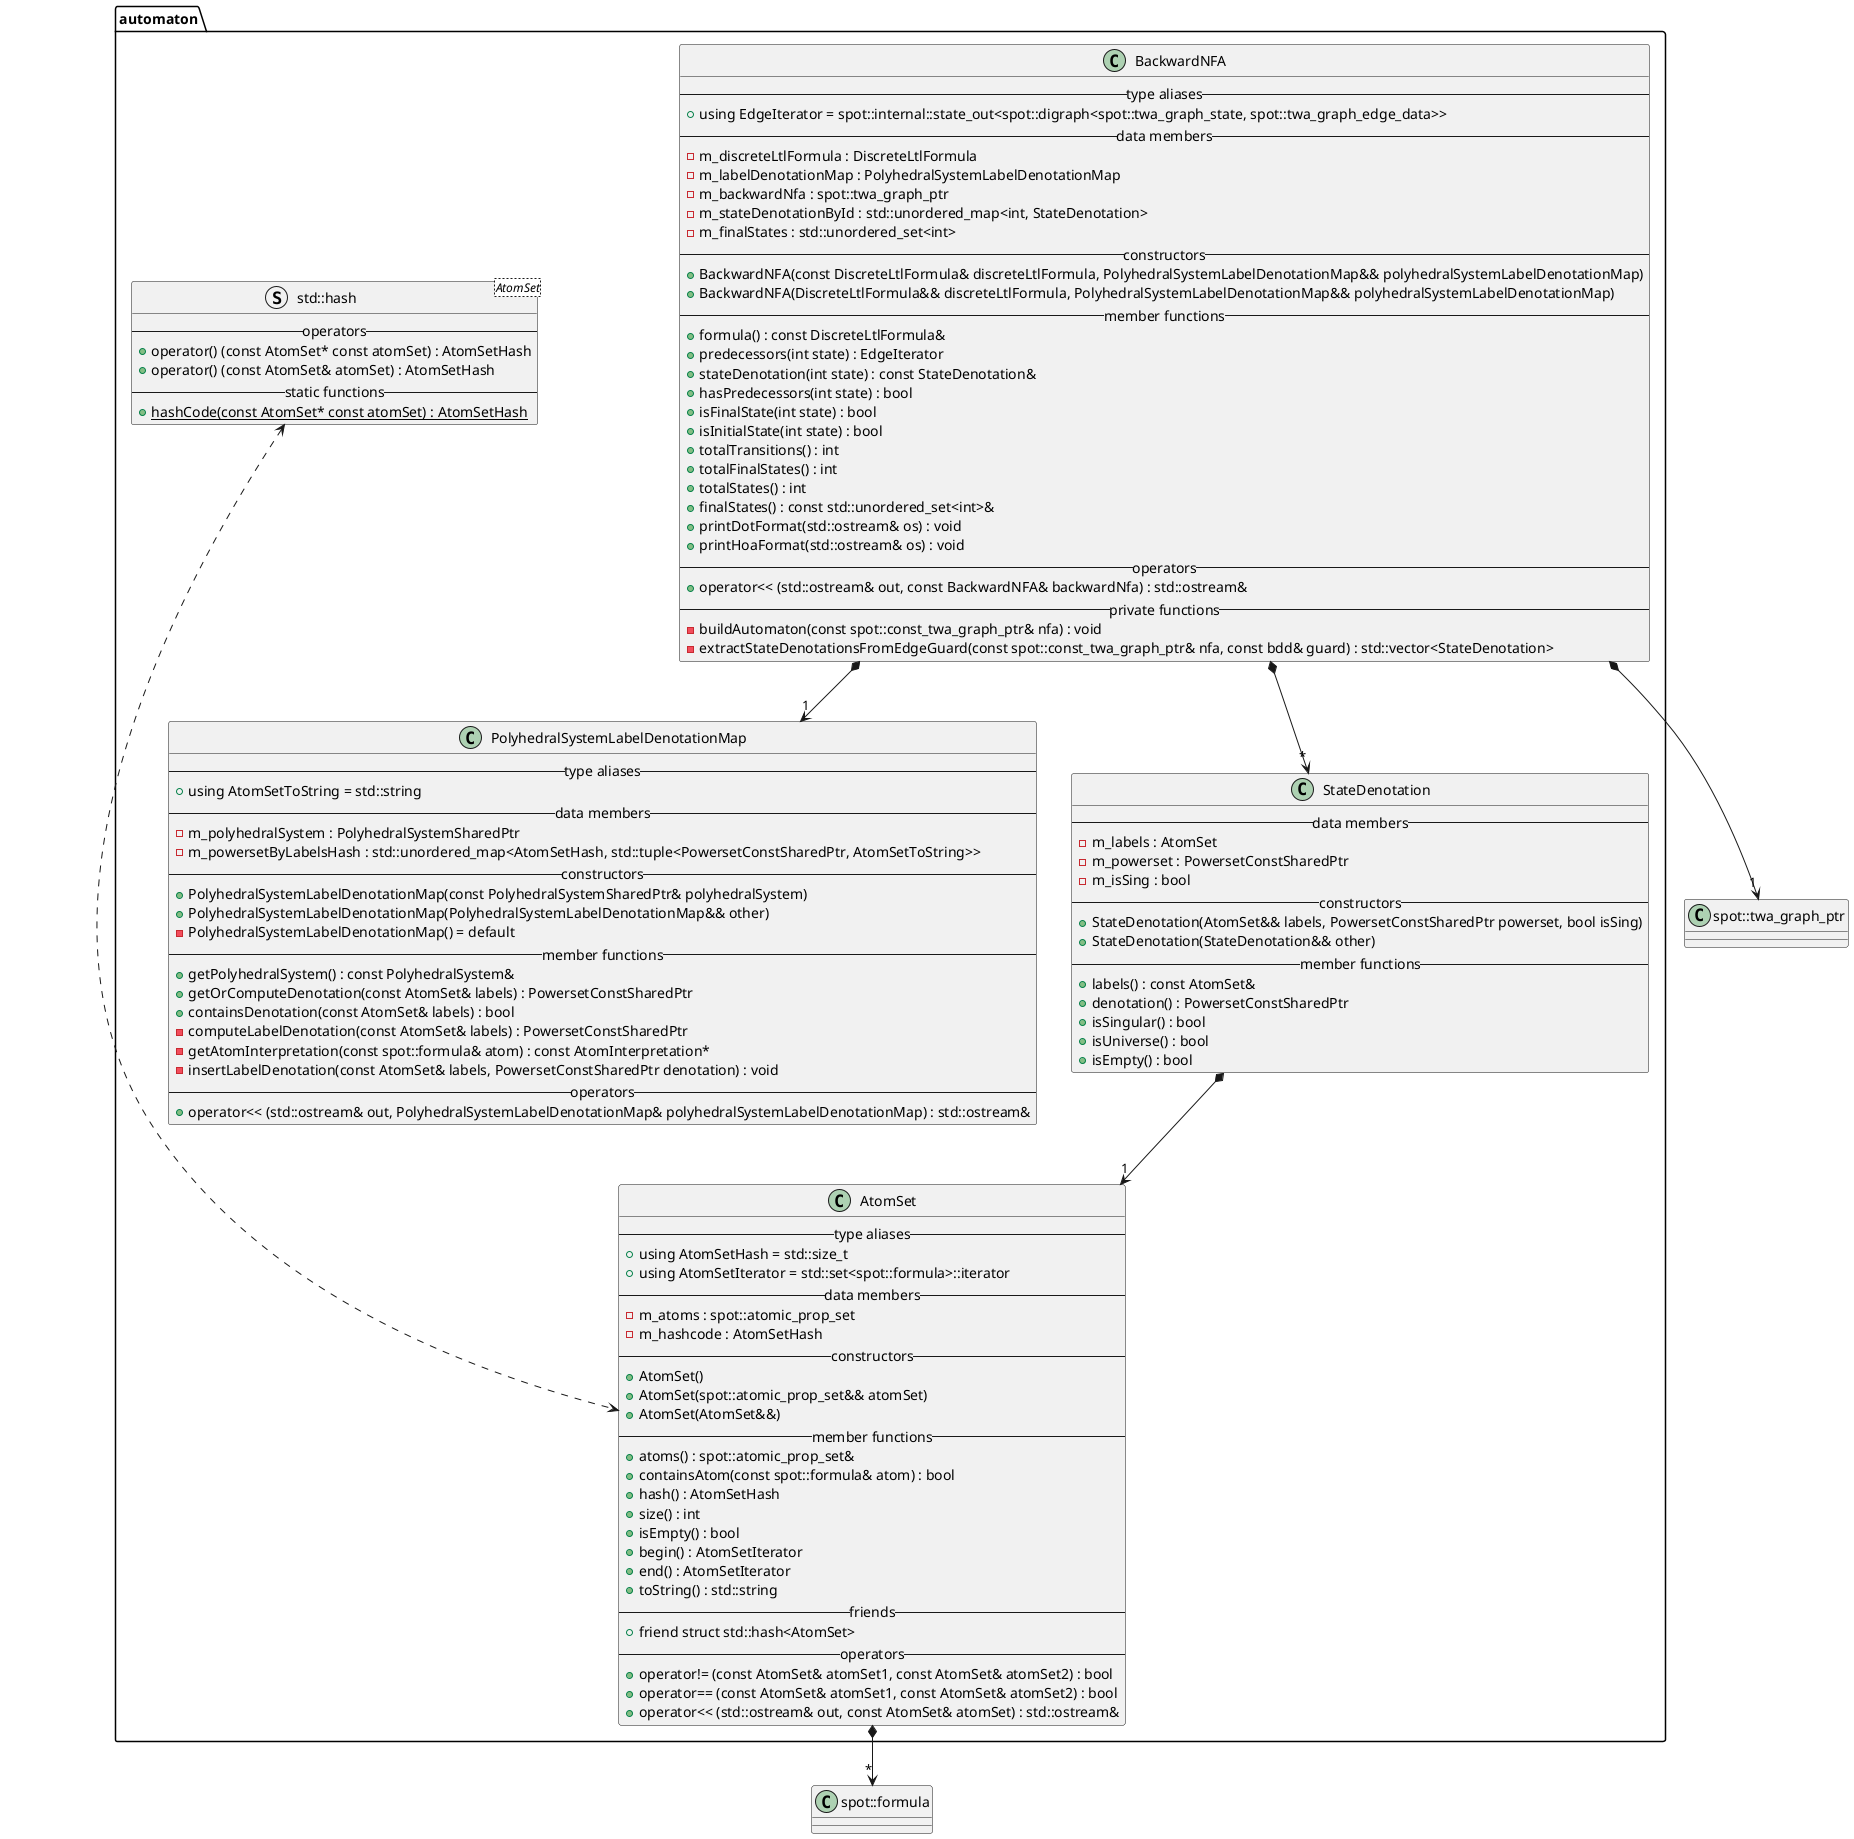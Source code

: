 @startuml

/' Objects '/
package automaton {
    class AtomSet {
        --type aliases--
        +using AtomSetHash = std::size_t
        +using AtomSetIterator = std::set<spot::formula>::iterator
        --data members--
        -m_atoms : spot::atomic_prop_set
        -m_hashcode : AtomSetHash
        --constructors--
        +AtomSet()
        +AtomSet(spot::atomic_prop_set&& atomSet)
        +AtomSet(AtomSet&&)
        --member functions--
        +atoms() : spot::atomic_prop_set&
        +containsAtom(const spot::formula& atom) : bool
        +hash() : AtomSetHash
        +size() : int
        +isEmpty() : bool
        +begin() : AtomSetIterator
        +end() : AtomSetIterator
        +toString() : std::string
        --friends--
        +friend struct std::hash<AtomSet>
        --operators--
        +operator!= (const AtomSet& atomSet1, const AtomSet& atomSet2) : bool
        +operator== (const AtomSet& atomSet1, const AtomSet& atomSet2) : bool
        +operator<< (std::ostream& out, const AtomSet& atomSet) : std::ostream&
    }

    class BackwardNFA {
        --type aliases--
        +using EdgeIterator = spot::internal::state_out<spot::digraph<spot::twa_graph_state, spot::twa_graph_edge_data>>
        --data members--
        -m_discreteLtlFormula : DiscreteLtlFormula
        -m_labelDenotationMap : PolyhedralSystemLabelDenotationMap
        -m_backwardNfa : spot::twa_graph_ptr
        -m_stateDenotationById : std::unordered_map<int, StateDenotation>
        -m_finalStates : std::unordered_set<int>
        --constructors--
        +BackwardNFA(const DiscreteLtlFormula& discreteLtlFormula, PolyhedralSystemLabelDenotationMap&& polyhedralSystemLabelDenotationMap)
        +BackwardNFA(DiscreteLtlFormula&& discreteLtlFormula, PolyhedralSystemLabelDenotationMap&& polyhedralSystemLabelDenotationMap)
        --member functions--
        +formula() : const DiscreteLtlFormula&
        +predecessors(int state) : EdgeIterator
        +stateDenotation(int state) : const StateDenotation&
        +hasPredecessors(int state) : bool
        +isFinalState(int state) : bool
        +isInitialState(int state) : bool
        +totalTransitions() : int
        +totalFinalStates() : int
        +totalStates() : int
        +finalStates() : const std::unordered_set<int>&
        +printDotFormat(std::ostream& os) : void
        +printHoaFormat(std::ostream& os) : void
        --operators--
        +operator<< (std::ostream& out, const BackwardNFA& backwardNfa) : std::ostream&
        --private functions--
        -buildAutomaton(const spot::const_twa_graph_ptr& nfa) : void
        -extractStateDenotationsFromEdgeGuard(const spot::const_twa_graph_ptr& nfa, const bdd& guard) : std::vector<StateDenotation>
    }

    class PolyhedralSystemLabelDenotationMap {
        --type aliases--
        +using AtomSetToString = std::string
        --data members--
        -m_polyhedralSystem : PolyhedralSystemSharedPtr
        -m_powersetByLabelsHash : std::unordered_map<AtomSetHash, std::tuple<PowersetConstSharedPtr, AtomSetToString>>
        --constructors--
        +PolyhedralSystemLabelDenotationMap(const PolyhedralSystemSharedPtr& polyhedralSystem)
        +PolyhedralSystemLabelDenotationMap(PolyhedralSystemLabelDenotationMap&& other)
        -PolyhedralSystemLabelDenotationMap() = default
        --member functions--
        +getPolyhedralSystem() : const PolyhedralSystem&
        +getOrComputeDenotation(const AtomSet& labels) : PowersetConstSharedPtr
        +containsDenotation(const AtomSet& labels) : bool
        -computeLabelDenotation(const AtomSet& labels) : PowersetConstSharedPtr
        -getAtomInterpretation(const spot::formula& atom) : const AtomInterpretation*
        -insertLabelDenotation(const AtomSet& labels, PowersetConstSharedPtr denotation) : void
        --operators--
        +operator<< (std::ostream& out, PolyhedralSystemLabelDenotationMap& polyhedralSystemLabelDenotationMap) : std::ostream&
    }

    class StateDenotation {
        --data members--
        -m_labels : AtomSet
        -m_powerset : PowersetConstSharedPtr
        -m_isSing : bool
        --constructors--
        +StateDenotation(AtomSet&& labels, PowersetConstSharedPtr powerset, bool isSing)
        +StateDenotation(StateDenotation&& other)
        --member functions--
        +labels() : const AtomSet&
        +denotation() : PowersetConstSharedPtr
        +isSingular() : bool
        +isUniverse() : bool
        +isEmpty() : bool
    }

    struct std::hash<AtomSet> {
        --operators--
        +operator() (const AtomSet* const atomSet) : AtomSetHash
        +operator() (const AtomSet& atomSet) : AtomSetHash
        --static functions--
        +{static} hashCode(const AtomSet* const atomSet) : AtomSetHash
    }
}

class spot::twa_graph_ptr {}
class spot::formula {}

BackwardNFA *--> "1" spot::twa_graph_ptr
BackwardNFA *--> "1" PolyhedralSystemLabelDenotationMap
BackwardNFA *--> "*" StateDenotation
StateDenotation *--> "1" AtomSet
AtomSet *--> "*" spot::formula
std::hash <...> AtomSet
@enduml

